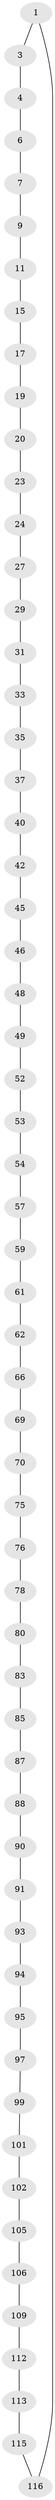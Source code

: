 // original degree distribution, {2: 1.0}
// Generated by graph-tools (version 1.1) at 2025/20/03/04/25 18:20:06]
// undirected, 59 vertices, 59 edges
graph export_dot {
graph [start="1"]
  node [color=gray90,style=filled];
  1 [super="+2"];
  3;
  4 [super="+5"];
  6;
  7 [super="+8"];
  9 [super="+10"];
  11 [super="+12"];
  15 [super="+16"];
  17 [super="+18"];
  19;
  20 [super="+21"];
  23;
  24 [super="+25"];
  27 [super="+28"];
  29 [super="+30"];
  31 [super="+32"];
  33 [super="+34"];
  35 [super="+36"];
  37 [super="+38"];
  40 [super="+41"];
  42 [super="+43"];
  45;
  46 [super="+47"];
  48;
  49 [super="+50"];
  52;
  53;
  54 [super="+55"];
  57 [super="+58"];
  59 [super="+60"];
  61;
  62 [super="+63"];
  66 [super="+67"];
  69;
  70 [super="+71"];
  75;
  76 [super="+77"];
  78 [super="+79"];
  80 [super="+81"];
  83 [super="+84"];
  85 [super="+86"];
  87;
  88 [super="+89"];
  90;
  91 [super="+92"];
  93;
  94;
  95 [super="+96"];
  97 [super="+98"];
  99 [super="+100"];
  101;
  102 [super="+103"];
  105;
  106 [super="+107"];
  109 [super="+110"];
  112;
  113 [super="+114"];
  115;
  116 [super="+117"];
  1 -- 116;
  1 -- 3;
  3 -- 4;
  4 -- 6;
  6 -- 7;
  7 -- 9;
  9 -- 11;
  11 -- 15;
  15 -- 17;
  17 -- 19;
  19 -- 20;
  20 -- 23;
  23 -- 24;
  24 -- 27;
  27 -- 29;
  29 -- 31;
  31 -- 33;
  33 -- 35;
  35 -- 37;
  37 -- 40;
  40 -- 42;
  42 -- 45;
  45 -- 46;
  46 -- 48;
  48 -- 49;
  49 -- 52;
  52 -- 53;
  53 -- 54;
  54 -- 57;
  57 -- 59;
  59 -- 61;
  61 -- 62;
  62 -- 66;
  66 -- 69;
  69 -- 70;
  70 -- 75;
  75 -- 76;
  76 -- 78;
  78 -- 80;
  80 -- 83;
  83 -- 85;
  85 -- 87;
  87 -- 88;
  88 -- 90;
  90 -- 91;
  91 -- 93;
  93 -- 94;
  94 -- 95;
  95 -- 97;
  97 -- 99;
  99 -- 101;
  101 -- 102;
  102 -- 105;
  105 -- 106;
  106 -- 109;
  109 -- 112;
  112 -- 113;
  113 -- 115;
  115 -- 116;
}
